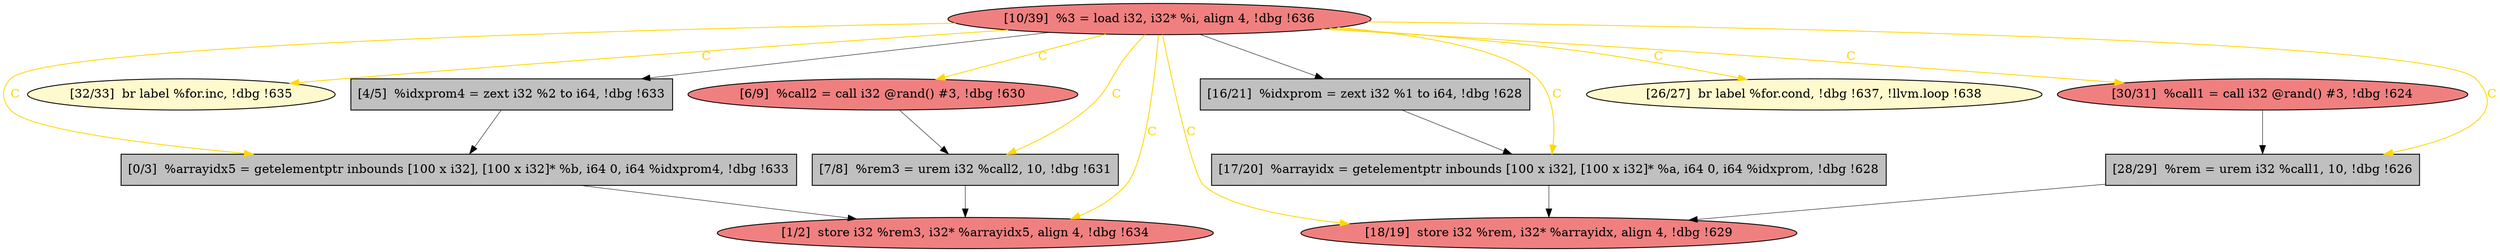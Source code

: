 
digraph G {


node340 [fillcolor=lightcoral,label="[10/39]  %3 = load i32, i32* %i, align 4, !dbg !636",shape=ellipse,style=filled ]
node338 [fillcolor=lightcoral,label="[6/9]  %call2 = call i32 @rand() #3, !dbg !630",shape=ellipse,style=filled ]
node337 [fillcolor=lemonchiffon,label="[32/33]  br label %for.inc, !dbg !635",shape=ellipse,style=filled ]
node336 [fillcolor=grey,label="[0/3]  %arrayidx5 = getelementptr inbounds [100 x i32], [100 x i32]* %b, i64 0, i64 %idxprom4, !dbg !633",shape=rectangle,style=filled ]
node335 [fillcolor=grey,label="[7/8]  %rem3 = urem i32 %call2, 10, !dbg !631",shape=rectangle,style=filled ]
node341 [fillcolor=grey,label="[4/5]  %idxprom4 = zext i32 %2 to i64, !dbg !633",shape=rectangle,style=filled ]
node330 [fillcolor=lightcoral,label="[18/19]  store i32 %rem, i32* %arrayidx, align 4, !dbg !629",shape=ellipse,style=filled ]
node331 [fillcolor=grey,label="[16/21]  %idxprom = zext i32 %1 to i64, !dbg !628",shape=rectangle,style=filled ]
node339 [fillcolor=grey,label="[17/20]  %arrayidx = getelementptr inbounds [100 x i32], [100 x i32]* %a, i64 0, i64 %idxprom, !dbg !628",shape=rectangle,style=filled ]
node332 [fillcolor=lightcoral,label="[30/31]  %call1 = call i32 @rand() #3, !dbg !624",shape=ellipse,style=filled ]
node329 [fillcolor=lemonchiffon,label="[26/27]  br label %for.cond, !dbg !637, !llvm.loop !638",shape=ellipse,style=filled ]
node333 [fillcolor=lightcoral,label="[1/2]  store i32 %rem3, i32* %arrayidx5, align 4, !dbg !634",shape=ellipse,style=filled ]
node334 [fillcolor=grey,label="[28/29]  %rem = urem i32 %call1, 10, !dbg !626",shape=rectangle,style=filled ]

node340->node329 [style=solid,color=gold,label="C",penwidth=1.0,fontcolor=gold ]
node340->node332 [style=solid,color=gold,label="C",penwidth=1.0,fontcolor=gold ]
node340->node330 [style=solid,color=gold,label="C",penwidth=1.0,fontcolor=gold ]
node340->node336 [style=solid,color=gold,label="C",penwidth=1.0,fontcolor=gold ]
node340->node338 [style=solid,color=gold,label="C",penwidth=1.0,fontcolor=gold ]
node340->node339 [style=solid,color=gold,label="C",penwidth=1.0,fontcolor=gold ]
node340->node335 [style=solid,color=gold,label="C",penwidth=1.0,fontcolor=gold ]
node334->node330 [style=solid,color=black,label="",penwidth=0.5,fontcolor=black ]
node339->node330 [style=solid,color=black,label="",penwidth=0.5,fontcolor=black ]
node332->node334 [style=solid,color=black,label="",penwidth=0.5,fontcolor=black ]
node331->node339 [style=solid,color=black,label="",penwidth=0.5,fontcolor=black ]
node340->node333 [style=solid,color=gold,label="C",penwidth=1.0,fontcolor=gold ]
node335->node333 [style=solid,color=black,label="",penwidth=0.5,fontcolor=black ]
node336->node333 [style=solid,color=black,label="",penwidth=0.5,fontcolor=black ]
node338->node335 [style=solid,color=black,label="",penwidth=0.5,fontcolor=black ]
node340->node331 [style=solid,color=black,label="",penwidth=0.5,fontcolor=black ]
node340->node337 [style=solid,color=gold,label="C",penwidth=1.0,fontcolor=gold ]
node341->node336 [style=solid,color=black,label="",penwidth=0.5,fontcolor=black ]
node340->node334 [style=solid,color=gold,label="C",penwidth=1.0,fontcolor=gold ]
node340->node341 [style=solid,color=black,label="",penwidth=0.5,fontcolor=black ]


}
